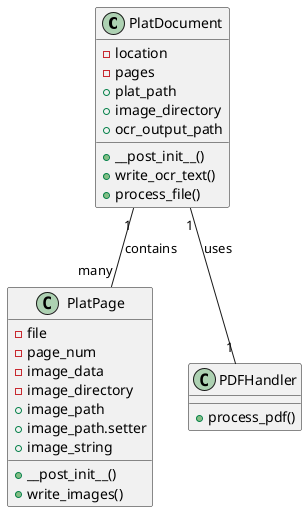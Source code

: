 @startuml plat

class PlatDocument {
  -location
  -pages
  +plat_path
  +image_directory
  +ocr_output_path
  +__post_init__()
  +write_ocr_text()
  +process_file()
}

class PlatPage {
  -file
  -page_num
  -image_data
  -image_directory
  +image_path
  +image_path.setter
  +__post_init__()
  +write_images()
  +image_string
}

class PDFHandler {
  +process_pdf()
}

PlatDocument "1" -- "many" PlatPage : contains
PlatDocument "1" -- "1" PDFHandler : uses

@enduml